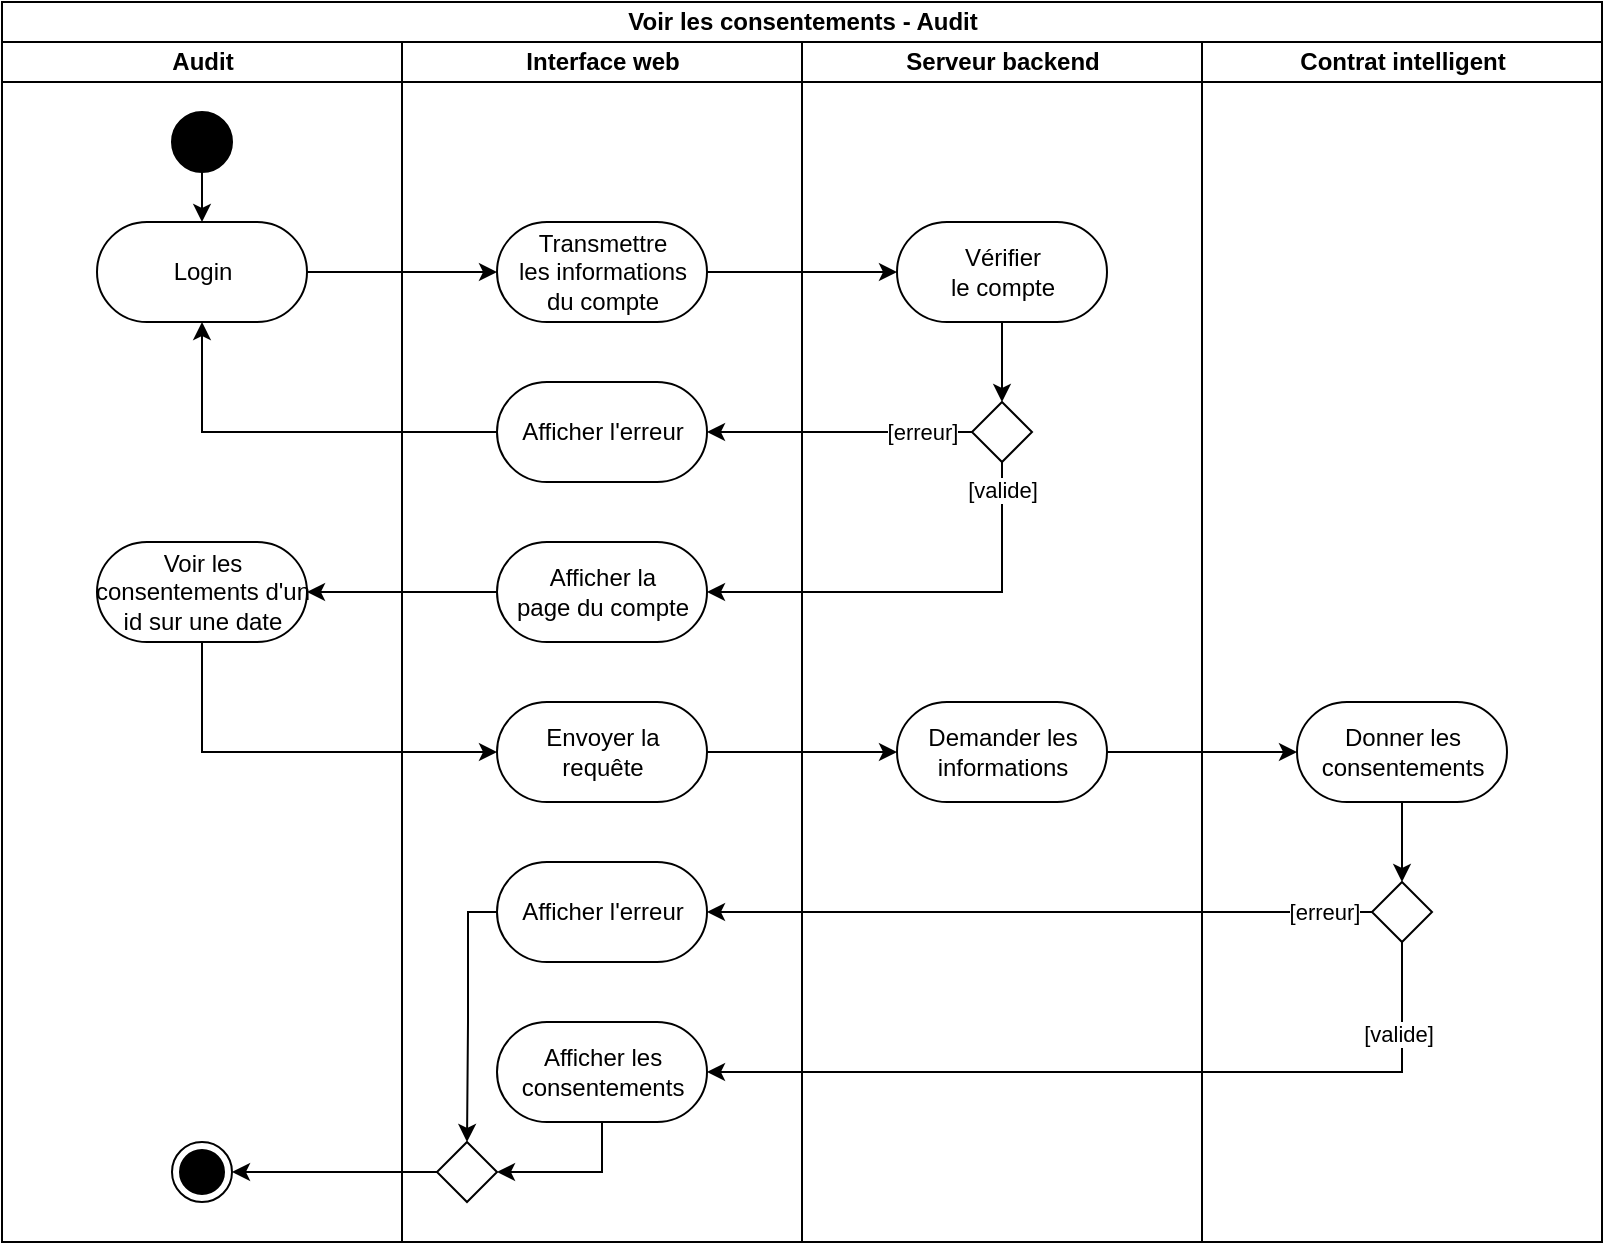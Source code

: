 <mxfile version="20.6.0" type="device"><diagram id="prtHgNgQTEPvFCAcTncT" name="Page-1"><mxGraphModel dx="193" dy="-58" grid="1" gridSize="10" guides="1" tooltips="1" connect="1" arrows="1" fold="1" page="1" pageScale="1" pageWidth="827" pageHeight="1169" math="0" shadow="0"><root><mxCell id="0"/><mxCell id="1" parent="0"/><mxCell id="2dwwMPBNpz7O7Alznm1B-199" value="Voir les consentements - Audit" style="swimlane;html=1;childLayout=stackLayout;resizeParent=1;resizeParentMax=0;horizontal=1;startSize=20;horizontalStack=1;" parent="1" vertex="1"><mxGeometry x="841" y="1200" width="800" height="620" as="geometry"/></mxCell><mxCell id="2dwwMPBNpz7O7Alznm1B-200" value="Audit" style="swimlane;html=1;startSize=20;horizontal=1;" parent="2dwwMPBNpz7O7Alznm1B-199" vertex="1"><mxGeometry y="20" width="200" height="600" as="geometry"/></mxCell><mxCell id="2dwwMPBNpz7O7Alznm1B-201" style="edgeStyle=orthogonalEdgeStyle;rounded=0;orthogonalLoop=1;jettySize=auto;html=1;" parent="2dwwMPBNpz7O7Alznm1B-200" source="2dwwMPBNpz7O7Alznm1B-202" target="2dwwMPBNpz7O7Alznm1B-203" edge="1"><mxGeometry relative="1" as="geometry"/></mxCell><mxCell id="2dwwMPBNpz7O7Alznm1B-202" value="" style="ellipse;fillColor=strokeColor;" parent="2dwwMPBNpz7O7Alznm1B-200" vertex="1"><mxGeometry x="85" y="35" width="30" height="30" as="geometry"/></mxCell><mxCell id="2dwwMPBNpz7O7Alznm1B-203" value="Login" style="html=1;dashed=0;whitespace=wrap;shape=mxgraph.dfd.start" parent="2dwwMPBNpz7O7Alznm1B-200" vertex="1"><mxGeometry x="47.5" y="90" width="105" height="50" as="geometry"/></mxCell><mxCell id="2dwwMPBNpz7O7Alznm1B-204" value="" style="ellipse;html=1;shape=endState;fillColor=strokeColor;" parent="2dwwMPBNpz7O7Alznm1B-200" vertex="1"><mxGeometry x="85" y="550" width="30" height="30" as="geometry"/></mxCell><mxCell id="2dwwMPBNpz7O7Alznm1B-262" value="Voir les&lt;br&gt;consentements d'un&lt;br&gt;id sur une date" style="html=1;dashed=0;whitespace=wrap;shape=mxgraph.dfd.start" parent="2dwwMPBNpz7O7Alznm1B-200" vertex="1"><mxGeometry x="47.5" y="250" width="105" height="50" as="geometry"/></mxCell><mxCell id="2dwwMPBNpz7O7Alznm1B-205" value="&lt;div&gt;Interface web&lt;/div&gt;" style="swimlane;html=1;startSize=20;horizontal=1;" parent="2dwwMPBNpz7O7Alznm1B-199" vertex="1"><mxGeometry x="200" y="20" width="200" height="600" as="geometry"/></mxCell><mxCell id="2dwwMPBNpz7O7Alznm1B-206" value="Transmettre&lt;br&gt;les informations &lt;br&gt;&lt;div&gt;du compte&lt;/div&gt;" style="html=1;dashed=0;whitespace=wrap;shape=mxgraph.dfd.start" parent="2dwwMPBNpz7O7Alznm1B-205" vertex="1"><mxGeometry x="47.5" y="90" width="105" height="50" as="geometry"/></mxCell><mxCell id="2dwwMPBNpz7O7Alznm1B-208" value="Afficher l'erreur" style="html=1;dashed=0;whitespace=wrap;shape=mxgraph.dfd.start" parent="2dwwMPBNpz7O7Alznm1B-205" vertex="1"><mxGeometry x="47.5" y="170" width="105" height="50" as="geometry"/></mxCell><mxCell id="2dwwMPBNpz7O7Alznm1B-258" value="Afficher la&lt;br&gt;page du compte" style="html=1;dashed=0;whitespace=wrap;shape=mxgraph.dfd.start" parent="2dwwMPBNpz7O7Alznm1B-205" vertex="1"><mxGeometry x="47.5" y="250" width="105" height="50" as="geometry"/></mxCell><mxCell id="2dwwMPBNpz7O7Alznm1B-264" value="Envoyer la&lt;br&gt;requête" style="html=1;dashed=0;whitespace=wrap;shape=mxgraph.dfd.start" parent="2dwwMPBNpz7O7Alznm1B-205" vertex="1"><mxGeometry x="47.5" y="330" width="105" height="50" as="geometry"/></mxCell><mxCell id="2dwwMPBNpz7O7Alznm1B-281" style="edgeStyle=orthogonalEdgeStyle;rounded=0;orthogonalLoop=1;jettySize=auto;html=1;entryX=0.5;entryY=0;entryDx=0;entryDy=0;" parent="2dwwMPBNpz7O7Alznm1B-205" source="2dwwMPBNpz7O7Alznm1B-273" target="2dwwMPBNpz7O7Alznm1B-513" edge="1"><mxGeometry relative="1" as="geometry"><Array as="points"><mxPoint x="33" y="435"/><mxPoint x="33" y="490"/></Array><mxPoint x="20" y="520" as="targetPoint"/></mxGeometry></mxCell><mxCell id="2dwwMPBNpz7O7Alznm1B-273" value="Afficher l'erreur" style="html=1;dashed=0;whitespace=wrap;shape=mxgraph.dfd.start" parent="2dwwMPBNpz7O7Alznm1B-205" vertex="1"><mxGeometry x="47.5" y="410" width="105" height="50" as="geometry"/></mxCell><mxCell id="2dwwMPBNpz7O7Alznm1B-513" value="" style="rhombus;" parent="2dwwMPBNpz7O7Alznm1B-205" vertex="1"><mxGeometry x="17.5" y="550" width="30" height="30" as="geometry"/></mxCell><mxCell id="2dwwMPBNpz7O7Alznm1B-518" style="edgeStyle=orthogonalEdgeStyle;rounded=0;orthogonalLoop=1;jettySize=auto;html=1;entryX=1;entryY=0.5;entryDx=0;entryDy=0;" parent="2dwwMPBNpz7O7Alznm1B-205" source="2dwwMPBNpz7O7Alznm1B-516" target="2dwwMPBNpz7O7Alznm1B-513" edge="1"><mxGeometry relative="1" as="geometry"><Array as="points"><mxPoint x="100" y="565"/></Array></mxGeometry></mxCell><mxCell id="2dwwMPBNpz7O7Alznm1B-516" value="Afficher les&lt;br&gt;consentements" style="html=1;dashed=0;whitespace=wrap;shape=mxgraph.dfd.start" parent="2dwwMPBNpz7O7Alznm1B-205" vertex="1"><mxGeometry x="47.5" y="490" width="105" height="50" as="geometry"/></mxCell><mxCell id="2dwwMPBNpz7O7Alznm1B-220" value="&lt;div&gt;Serveur backend&lt;br&gt;&lt;/div&gt;" style="swimlane;html=1;startSize=20;horizontal=1;" parent="2dwwMPBNpz7O7Alznm1B-199" vertex="1"><mxGeometry x="400" y="20" width="200" height="600" as="geometry"/></mxCell><mxCell id="2dwwMPBNpz7O7Alznm1B-221" style="edgeStyle=orthogonalEdgeStyle;rounded=0;orthogonalLoop=1;jettySize=auto;html=1;entryX=0.5;entryY=0;entryDx=0;entryDy=0;" parent="2dwwMPBNpz7O7Alznm1B-220" source="2dwwMPBNpz7O7Alznm1B-222" target="2dwwMPBNpz7O7Alznm1B-225" edge="1"><mxGeometry relative="1" as="geometry"/></mxCell><mxCell id="2dwwMPBNpz7O7Alznm1B-222" value="Vérifier&lt;br&gt;le compte" style="html=1;dashed=0;whitespace=wrap;shape=mxgraph.dfd.start" parent="2dwwMPBNpz7O7Alznm1B-220" vertex="1"><mxGeometry x="47.5" y="90" width="105" height="50" as="geometry"/></mxCell><mxCell id="2dwwMPBNpz7O7Alznm1B-225" value="" style="rhombus;" parent="2dwwMPBNpz7O7Alznm1B-220" vertex="1"><mxGeometry x="85" y="180" width="30" height="30" as="geometry"/></mxCell><mxCell id="2dwwMPBNpz7O7Alznm1B-266" value="Demander les&lt;br&gt;informations" style="html=1;dashed=0;whitespace=wrap;shape=mxgraph.dfd.start" parent="2dwwMPBNpz7O7Alznm1B-220" vertex="1"><mxGeometry x="47.5" y="330" width="105" height="50" as="geometry"/></mxCell><mxCell id="2dwwMPBNpz7O7Alznm1B-230" style="edgeStyle=orthogonalEdgeStyle;rounded=0;orthogonalLoop=1;jettySize=auto;html=1;" parent="2dwwMPBNpz7O7Alznm1B-199" source="2dwwMPBNpz7O7Alznm1B-203" target="2dwwMPBNpz7O7Alznm1B-206" edge="1"><mxGeometry relative="1" as="geometry"/></mxCell><mxCell id="2dwwMPBNpz7O7Alznm1B-231" style="edgeStyle=orthogonalEdgeStyle;rounded=0;orthogonalLoop=1;jettySize=auto;html=1;entryX=0;entryY=0.5;entryDx=0;entryDy=0;entryPerimeter=0;" parent="2dwwMPBNpz7O7Alznm1B-199" source="2dwwMPBNpz7O7Alznm1B-206" target="2dwwMPBNpz7O7Alznm1B-222" edge="1"><mxGeometry relative="1" as="geometry"/></mxCell><mxCell id="2dwwMPBNpz7O7Alznm1B-232" value="&lt;div&gt;Contrat intelligent&lt;/div&gt;" style="swimlane;html=1;startSize=20;horizontal=1;" parent="2dwwMPBNpz7O7Alznm1B-199" vertex="1"><mxGeometry x="600" y="20" width="200" height="600" as="geometry"/></mxCell><mxCell id="2dwwMPBNpz7O7Alznm1B-271" style="edgeStyle=orthogonalEdgeStyle;rounded=0;orthogonalLoop=1;jettySize=auto;html=1;entryX=0.5;entryY=0;entryDx=0;entryDy=0;" parent="2dwwMPBNpz7O7Alznm1B-232" source="2dwwMPBNpz7O7Alznm1B-268" target="2dwwMPBNpz7O7Alznm1B-270" edge="1"><mxGeometry relative="1" as="geometry"/></mxCell><mxCell id="2dwwMPBNpz7O7Alznm1B-268" value="Donner les&lt;br&gt;consentements" style="html=1;dashed=0;whitespace=wrap;shape=mxgraph.dfd.start" parent="2dwwMPBNpz7O7Alznm1B-232" vertex="1"><mxGeometry x="47.5" y="330" width="105" height="50" as="geometry"/></mxCell><mxCell id="2dwwMPBNpz7O7Alznm1B-270" value="" style="rhombus;" parent="2dwwMPBNpz7O7Alznm1B-232" vertex="1"><mxGeometry x="85" y="420" width="30" height="30" as="geometry"/></mxCell><mxCell id="2dwwMPBNpz7O7Alznm1B-236" style="edgeStyle=orthogonalEdgeStyle;rounded=0;orthogonalLoop=1;jettySize=auto;html=1;entryX=1;entryY=0.5;entryDx=0;entryDy=0;entryPerimeter=0;" parent="2dwwMPBNpz7O7Alznm1B-199" source="2dwwMPBNpz7O7Alznm1B-225" target="2dwwMPBNpz7O7Alznm1B-208" edge="1"><mxGeometry relative="1" as="geometry"/></mxCell><mxCell id="2dwwMPBNpz7O7Alznm1B-237" value="[erreur]" style="edgeLabel;html=1;align=center;verticalAlign=middle;resizable=0;points=[];" parent="2dwwMPBNpz7O7Alznm1B-236" vertex="1" connectable="0"><mxGeometry x="-0.625" relative="1" as="geometry"><mxPoint as="offset"/></mxGeometry></mxCell><mxCell id="2dwwMPBNpz7O7Alznm1B-259" style="edgeStyle=orthogonalEdgeStyle;rounded=0;orthogonalLoop=1;jettySize=auto;html=1;entryX=1;entryY=0.5;entryDx=0;entryDy=0;entryPerimeter=0;" parent="2dwwMPBNpz7O7Alznm1B-199" source="2dwwMPBNpz7O7Alznm1B-225" target="2dwwMPBNpz7O7Alznm1B-258" edge="1"><mxGeometry relative="1" as="geometry"><Array as="points"><mxPoint x="500" y="295"/></Array></mxGeometry></mxCell><mxCell id="2dwwMPBNpz7O7Alznm1B-523" value="[valide]" style="edgeLabel;html=1;align=center;verticalAlign=middle;resizable=0;points=[];" parent="2dwwMPBNpz7O7Alznm1B-259" vertex="1" connectable="0"><mxGeometry x="-0.869" relative="1" as="geometry"><mxPoint as="offset"/></mxGeometry></mxCell><mxCell id="2dwwMPBNpz7O7Alznm1B-261" style="edgeStyle=orthogonalEdgeStyle;rounded=0;orthogonalLoop=1;jettySize=auto;html=1;entryX=0.5;entryY=0.5;entryDx=0;entryDy=25;entryPerimeter=0;" parent="2dwwMPBNpz7O7Alznm1B-199" source="2dwwMPBNpz7O7Alznm1B-208" target="2dwwMPBNpz7O7Alznm1B-203" edge="1"><mxGeometry relative="1" as="geometry"/></mxCell><mxCell id="2dwwMPBNpz7O7Alznm1B-263" style="edgeStyle=orthogonalEdgeStyle;rounded=0;orthogonalLoop=1;jettySize=auto;html=1;entryX=1;entryY=0.5;entryDx=0;entryDy=0;entryPerimeter=0;" parent="2dwwMPBNpz7O7Alznm1B-199" source="2dwwMPBNpz7O7Alznm1B-258" target="2dwwMPBNpz7O7Alznm1B-262" edge="1"><mxGeometry relative="1" as="geometry"/></mxCell><mxCell id="2dwwMPBNpz7O7Alznm1B-265" style="edgeStyle=orthogonalEdgeStyle;rounded=0;orthogonalLoop=1;jettySize=auto;html=1;entryX=0;entryY=0.5;entryDx=0;entryDy=0;entryPerimeter=0;" parent="2dwwMPBNpz7O7Alznm1B-199" source="2dwwMPBNpz7O7Alznm1B-262" target="2dwwMPBNpz7O7Alznm1B-264" edge="1"><mxGeometry relative="1" as="geometry"><Array as="points"><mxPoint x="100" y="375"/></Array></mxGeometry></mxCell><mxCell id="2dwwMPBNpz7O7Alznm1B-267" style="edgeStyle=orthogonalEdgeStyle;rounded=0;orthogonalLoop=1;jettySize=auto;html=1;entryX=0;entryY=0.5;entryDx=0;entryDy=0;entryPerimeter=0;" parent="2dwwMPBNpz7O7Alznm1B-199" source="2dwwMPBNpz7O7Alznm1B-264" target="2dwwMPBNpz7O7Alznm1B-266" edge="1"><mxGeometry relative="1" as="geometry"/></mxCell><mxCell id="2dwwMPBNpz7O7Alznm1B-269" style="edgeStyle=orthogonalEdgeStyle;rounded=0;orthogonalLoop=1;jettySize=auto;html=1;entryX=0;entryY=0.5;entryDx=0;entryDy=0;entryPerimeter=0;" parent="2dwwMPBNpz7O7Alznm1B-199" source="2dwwMPBNpz7O7Alznm1B-266" target="2dwwMPBNpz7O7Alznm1B-268" edge="1"><mxGeometry relative="1" as="geometry"/></mxCell><mxCell id="2dwwMPBNpz7O7Alznm1B-277" style="edgeStyle=orthogonalEdgeStyle;rounded=0;orthogonalLoop=1;jettySize=auto;html=1;entryX=1;entryY=0.5;entryDx=0;entryDy=0;entryPerimeter=0;" parent="2dwwMPBNpz7O7Alznm1B-199" source="2dwwMPBNpz7O7Alznm1B-270" target="2dwwMPBNpz7O7Alznm1B-273" edge="1"><mxGeometry relative="1" as="geometry"/></mxCell><mxCell id="2dwwMPBNpz7O7Alznm1B-285" value="[erreur]" style="edgeLabel;html=1;align=center;verticalAlign=middle;resizable=0;points=[];" parent="2dwwMPBNpz7O7Alznm1B-277" vertex="1" connectable="0"><mxGeometry x="-0.853" relative="1" as="geometry"><mxPoint as="offset"/></mxGeometry></mxCell><mxCell id="2dwwMPBNpz7O7Alznm1B-502" style="edgeStyle=orthogonalEdgeStyle;rounded=0;orthogonalLoop=1;jettySize=auto;html=1;entryX=1;entryY=0.5;entryDx=0;entryDy=0;entryPerimeter=0;" parent="2dwwMPBNpz7O7Alznm1B-199" source="2dwwMPBNpz7O7Alznm1B-270" target="2dwwMPBNpz7O7Alznm1B-516" edge="1"><mxGeometry relative="1" as="geometry"><Array as="points"><mxPoint x="700" y="535"/></Array><mxPoint x="552.5" y="535" as="targetPoint"/></mxGeometry></mxCell><mxCell id="2dwwMPBNpz7O7Alznm1B-520" value="[valide]" style="edgeLabel;html=1;align=center;verticalAlign=middle;resizable=0;points=[];" parent="2dwwMPBNpz7O7Alznm1B-502" vertex="1" connectable="0"><mxGeometry x="-0.776" y="-2" relative="1" as="geometry"><mxPoint as="offset"/></mxGeometry></mxCell><mxCell id="2dwwMPBNpz7O7Alznm1B-519" style="edgeStyle=orthogonalEdgeStyle;rounded=0;orthogonalLoop=1;jettySize=auto;html=1;entryX=1;entryY=0.5;entryDx=0;entryDy=0;" parent="2dwwMPBNpz7O7Alznm1B-199" source="2dwwMPBNpz7O7Alznm1B-513" target="2dwwMPBNpz7O7Alznm1B-204" edge="1"><mxGeometry relative="1" as="geometry"/></mxCell></root></mxGraphModel></diagram></mxfile>